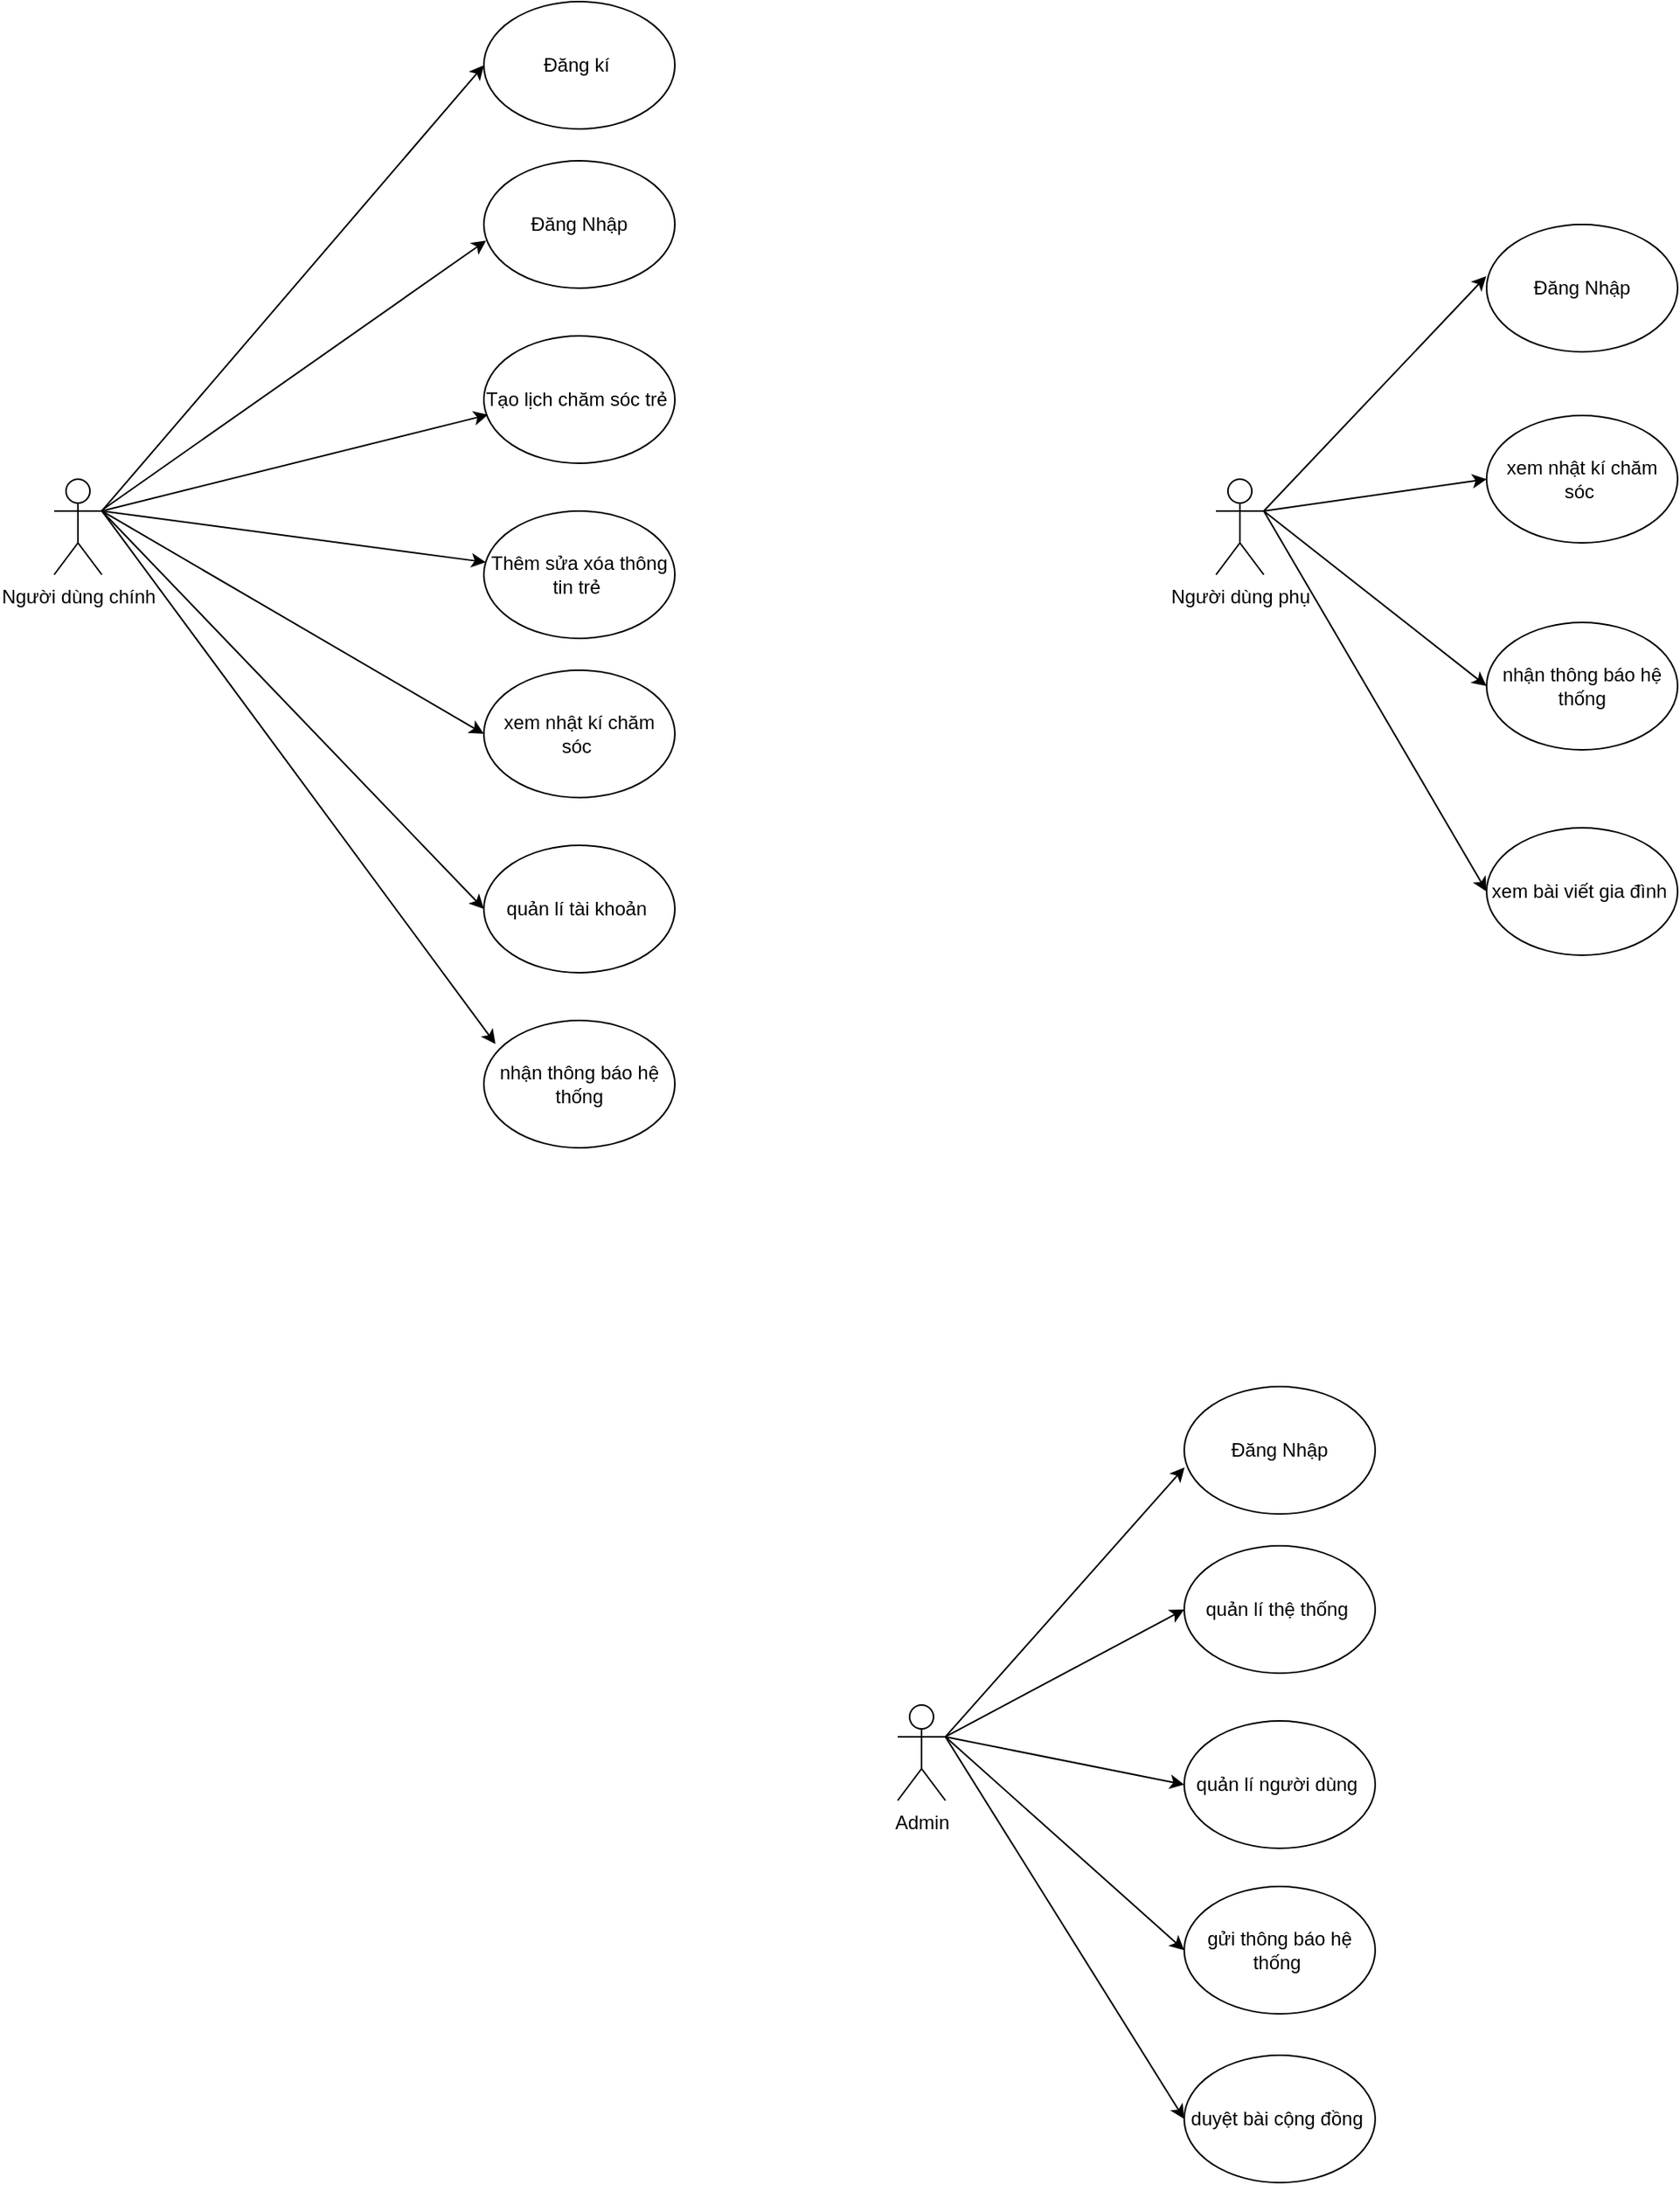 <mxfile version="28.0.6">
  <diagram name="Trang-1" id="gw1u0N_37EYKbAOxaqmh">
    <mxGraphModel dx="2505" dy="914" grid="1" gridSize="10" guides="1" tooltips="1" connect="1" arrows="1" fold="1" page="1" pageScale="1" pageWidth="827" pageHeight="1169" math="0" shadow="0">
      <root>
        <mxCell id="0" />
        <mxCell id="1" parent="0" />
        <mxCell id="aEer66lgYHJFHRynMX58-42" style="edgeStyle=orthogonalEdgeStyle;rounded=0;orthogonalLoop=1;jettySize=auto;html=1;entryX=0.5;entryY=0;entryDx=0;entryDy=0;" parent="1" edge="1">
          <mxGeometry relative="1" as="geometry">
            <mxPoint x="250" y="140" as="sourcePoint" />
          </mxGeometry>
        </mxCell>
        <mxCell id="aEer66lgYHJFHRynMX58-9" value="Đăng kí&amp;nbsp;" style="ellipse;whiteSpace=wrap;html=1;" parent="1" vertex="1">
          <mxGeometry x="-290" y="570" width="120" height="80" as="geometry" />
        </mxCell>
        <mxCell id="aEer66lgYHJFHRynMX58-10" value="Đăng Nhập" style="ellipse;whiteSpace=wrap;html=1;" parent="1" vertex="1">
          <mxGeometry x="-290" y="670" width="120" height="80" as="geometry" />
        </mxCell>
        <mxCell id="aEer66lgYHJFHRynMX58-11" value="Thêm sửa xóa thông tin trẻ&amp;nbsp;" style="ellipse;whiteSpace=wrap;html=1;" parent="1" vertex="1">
          <mxGeometry x="-290" y="890" width="120" height="80" as="geometry" />
        </mxCell>
        <mxCell id="aEer66lgYHJFHRynMX58-12" value="Tạo lịch chăm sóc trẻ&amp;nbsp;" style="ellipse;whiteSpace=wrap;html=1;" parent="1" vertex="1">
          <mxGeometry x="-290" y="780" width="120" height="80" as="geometry" />
        </mxCell>
        <mxCell id="aEer66lgYHJFHRynMX58-13" value="xem nhật kí chăm sóc&amp;nbsp;" style="ellipse;whiteSpace=wrap;html=1;" parent="1" vertex="1">
          <mxGeometry x="-290" y="990" width="120" height="80" as="geometry" />
        </mxCell>
        <mxCell id="aEer66lgYHJFHRynMX58-15" value="quản lí tài khoản&amp;nbsp;" style="ellipse;whiteSpace=wrap;html=1;" parent="1" vertex="1">
          <mxGeometry x="-290" y="1100" width="120" height="80" as="geometry" />
        </mxCell>
        <mxCell id="aEer66lgYHJFHRynMX58-18" value="nhận thông báo hệ thống" style="ellipse;whiteSpace=wrap;html=1;" parent="1" vertex="1">
          <mxGeometry x="-290" y="1210" width="120" height="80" as="geometry" />
        </mxCell>
        <mxCell id="8mxrQyfS8BzoQCw6CIlD-1" value="Người dùng chính" style="shape=umlActor;verticalLabelPosition=bottom;verticalAlign=top;html=1;outlineConnect=0;" parent="1" vertex="1">
          <mxGeometry x="-560" y="870" width="30" height="60" as="geometry" />
        </mxCell>
        <mxCell id="8mxrQyfS8BzoQCw6CIlD-11" value="Người dùng phụ" style="shape=umlActor;verticalLabelPosition=bottom;verticalAlign=top;html=1;outlineConnect=0;" parent="1" vertex="1">
          <mxGeometry x="170" y="870" width="30" height="60" as="geometry" />
        </mxCell>
        <mxCell id="8mxrQyfS8BzoQCw6CIlD-13" value="xem nhật kí chăm sóc&amp;nbsp;" style="ellipse;whiteSpace=wrap;html=1;" parent="1" vertex="1">
          <mxGeometry x="340" y="830" width="120" height="80" as="geometry" />
        </mxCell>
        <mxCell id="8mxrQyfS8BzoQCw6CIlD-14" value="nhận thông báo hệ thống" style="ellipse;whiteSpace=wrap;html=1;" parent="1" vertex="1">
          <mxGeometry x="340" y="960" width="120" height="80" as="geometry" />
        </mxCell>
        <mxCell id="8mxrQyfS8BzoQCw6CIlD-18" value="Admin" style="shape=umlActor;verticalLabelPosition=bottom;verticalAlign=top;html=1;outlineConnect=0;" parent="1" vertex="1">
          <mxGeometry x="-30" y="1640" width="30" height="60" as="geometry" />
        </mxCell>
        <mxCell id="8mxrQyfS8BzoQCw6CIlD-19" value="quản lí người dùng&amp;nbsp;" style="ellipse;whiteSpace=wrap;html=1;" parent="1" vertex="1">
          <mxGeometry x="150" y="1650" width="120" height="80" as="geometry" />
        </mxCell>
        <mxCell id="8mxrQyfS8BzoQCw6CIlD-20" value="gửi thông báo hệ thống&amp;nbsp;" style="ellipse;whiteSpace=wrap;html=1;" parent="1" vertex="1">
          <mxGeometry x="150" y="1754" width="120" height="80" as="geometry" />
        </mxCell>
        <mxCell id="8mxrQyfS8BzoQCw6CIlD-21" value="quản lí thệ thống&amp;nbsp;" style="ellipse;whiteSpace=wrap;html=1;" parent="1" vertex="1">
          <mxGeometry x="150" y="1540" width="120" height="80" as="geometry" />
        </mxCell>
        <mxCell id="8mxrQyfS8BzoQCw6CIlD-22" value="duyệt bài cộng đồng&amp;nbsp;" style="ellipse;whiteSpace=wrap;html=1;" parent="1" vertex="1">
          <mxGeometry x="150" y="1860" width="120" height="80" as="geometry" />
        </mxCell>
        <mxCell id="8mxrQyfS8BzoQCw6CIlD-23" value="Đăng Nhập" style="ellipse;whiteSpace=wrap;html=1;" parent="1" vertex="1">
          <mxGeometry x="150" y="1440" width="120" height="80" as="geometry" />
        </mxCell>
        <mxCell id="8mxrQyfS8BzoQCw6CIlD-24" value="Đăng Nhập" style="ellipse;whiteSpace=wrap;html=1;" parent="1" vertex="1">
          <mxGeometry x="340" y="710" width="120" height="80" as="geometry" />
        </mxCell>
        <mxCell id="r7rZkjK34tPAngQFPY5--1" value="xem bài viết gia đình&amp;nbsp;" style="ellipse;whiteSpace=wrap;html=1;" vertex="1" parent="1">
          <mxGeometry x="340" y="1089" width="120" height="80" as="geometry" />
        </mxCell>
        <mxCell id="r7rZkjK34tPAngQFPY5--3" value="" style="endArrow=classic;html=1;rounded=0;entryX=0.061;entryY=0.185;entryDx=0;entryDy=0;entryPerimeter=0;exitX=1;exitY=0.333;exitDx=0;exitDy=0;exitPerimeter=0;" edge="1" parent="1" source="8mxrQyfS8BzoQCw6CIlD-1" target="aEer66lgYHJFHRynMX58-18">
          <mxGeometry width="50" height="50" relative="1" as="geometry">
            <mxPoint x="-510" y="1040" as="sourcePoint" />
            <mxPoint x="-460" y="990" as="targetPoint" />
          </mxGeometry>
        </mxCell>
        <mxCell id="r7rZkjK34tPAngQFPY5--4" value="" style="endArrow=classic;html=1;rounded=0;entryX=0;entryY=0.5;entryDx=0;entryDy=0;exitX=1;exitY=0.333;exitDx=0;exitDy=0;exitPerimeter=0;" edge="1" parent="1" source="8mxrQyfS8BzoQCw6CIlD-1" target="aEer66lgYHJFHRynMX58-15">
          <mxGeometry width="50" height="50" relative="1" as="geometry">
            <mxPoint x="-430" y="1040" as="sourcePoint" />
            <mxPoint x="-173" y="1350" as="targetPoint" />
          </mxGeometry>
        </mxCell>
        <mxCell id="r7rZkjK34tPAngQFPY5--5" value="" style="endArrow=classic;html=1;rounded=0;exitX=1;exitY=0.333;exitDx=0;exitDy=0;exitPerimeter=0;" edge="1" parent="1" source="8mxrQyfS8BzoQCw6CIlD-1" target="aEer66lgYHJFHRynMX58-11">
          <mxGeometry width="50" height="50" relative="1" as="geometry">
            <mxPoint x="-520" y="890" as="sourcePoint" />
            <mxPoint x="187" y="1550" as="targetPoint" />
          </mxGeometry>
        </mxCell>
        <mxCell id="r7rZkjK34tPAngQFPY5--6" value="" style="endArrow=classic;html=1;rounded=0;exitX=1;exitY=0.333;exitDx=0;exitDy=0;exitPerimeter=0;entryX=0.022;entryY=0.619;entryDx=0;entryDy=0;entryPerimeter=0;" edge="1" parent="1" source="8mxrQyfS8BzoQCw6CIlD-1" target="aEer66lgYHJFHRynMX58-12">
          <mxGeometry width="50" height="50" relative="1" as="geometry">
            <mxPoint x="-370" y="910" as="sourcePoint" />
            <mxPoint x="-129" y="942" as="targetPoint" />
          </mxGeometry>
        </mxCell>
        <mxCell id="r7rZkjK34tPAngQFPY5--7" value="" style="endArrow=classic;html=1;rounded=0;exitX=1;exitY=0.333;exitDx=0;exitDy=0;exitPerimeter=0;entryX=0;entryY=0.5;entryDx=0;entryDy=0;" edge="1" parent="1" source="8mxrQyfS8BzoQCw6CIlD-1" target="aEer66lgYHJFHRynMX58-13">
          <mxGeometry width="50" height="50" relative="1" as="geometry">
            <mxPoint x="-380" y="900" as="sourcePoint" />
            <mxPoint x="-139" y="932" as="targetPoint" />
          </mxGeometry>
        </mxCell>
        <mxCell id="r7rZkjK34tPAngQFPY5--8" value="" style="endArrow=classic;html=1;rounded=0;entryX=0.012;entryY=0.626;entryDx=0;entryDy=0;entryPerimeter=0;" edge="1" parent="1" source="8mxrQyfS8BzoQCw6CIlD-1" target="aEer66lgYHJFHRynMX58-10">
          <mxGeometry width="50" height="50" relative="1" as="geometry">
            <mxPoint x="-380" y="900" as="sourcePoint" />
            <mxPoint x="-139" y="932" as="targetPoint" />
          </mxGeometry>
        </mxCell>
        <mxCell id="r7rZkjK34tPAngQFPY5--9" value="" style="endArrow=classic;html=1;rounded=0;exitX=1;exitY=0.333;exitDx=0;exitDy=0;exitPerimeter=0;entryX=0;entryY=0.5;entryDx=0;entryDy=0;" edge="1" parent="1" source="8mxrQyfS8BzoQCw6CIlD-1" target="aEer66lgYHJFHRynMX58-9">
          <mxGeometry width="50" height="50" relative="1" as="geometry">
            <mxPoint x="-380" y="900" as="sourcePoint" />
            <mxPoint x="-139" y="932" as="targetPoint" />
          </mxGeometry>
        </mxCell>
        <mxCell id="r7rZkjK34tPAngQFPY5--10" value="" style="endArrow=classic;html=1;rounded=0;exitX=1;exitY=0.333;exitDx=0;exitDy=0;exitPerimeter=0;entryX=-0.002;entryY=0.406;entryDx=0;entryDy=0;entryPerimeter=0;" edge="1" parent="1" source="8mxrQyfS8BzoQCw6CIlD-11" target="8mxrQyfS8BzoQCw6CIlD-24">
          <mxGeometry width="50" height="50" relative="1" as="geometry">
            <mxPoint x="270" y="830" as="sourcePoint" />
            <mxPoint x="511" y="862" as="targetPoint" />
          </mxGeometry>
        </mxCell>
        <mxCell id="r7rZkjK34tPAngQFPY5--11" value="" style="endArrow=classic;html=1;rounded=0;exitX=1;exitY=0.333;exitDx=0;exitDy=0;exitPerimeter=0;entryX=0;entryY=0.5;entryDx=0;entryDy=0;" edge="1" parent="1" source="8mxrQyfS8BzoQCw6CIlD-11" target="8mxrQyfS8BzoQCw6CIlD-13">
          <mxGeometry width="50" height="50" relative="1" as="geometry">
            <mxPoint x="460" y="850" as="sourcePoint" />
            <mxPoint x="701" y="882" as="targetPoint" />
          </mxGeometry>
        </mxCell>
        <mxCell id="r7rZkjK34tPAngQFPY5--12" value="" style="endArrow=classic;html=1;rounded=0;exitX=1;exitY=0.333;exitDx=0;exitDy=0;exitPerimeter=0;entryX=0;entryY=0.5;entryDx=0;entryDy=0;" edge="1" parent="1" source="8mxrQyfS8BzoQCw6CIlD-11" target="8mxrQyfS8BzoQCw6CIlD-14">
          <mxGeometry width="50" height="50" relative="1" as="geometry">
            <mxPoint x="370" y="1010" as="sourcePoint" />
            <mxPoint x="611" y="1042" as="targetPoint" />
          </mxGeometry>
        </mxCell>
        <mxCell id="r7rZkjK34tPAngQFPY5--13" value="" style="endArrow=classic;html=1;rounded=0;exitX=1;exitY=0.333;exitDx=0;exitDy=0;exitPerimeter=0;entryX=0;entryY=0.5;entryDx=0;entryDy=0;" edge="1" parent="1" source="8mxrQyfS8BzoQCw6CIlD-11" target="r7rZkjK34tPAngQFPY5--1">
          <mxGeometry width="50" height="50" relative="1" as="geometry">
            <mxPoint x="370" y="1140" as="sourcePoint" />
            <mxPoint x="611" y="1172" as="targetPoint" />
          </mxGeometry>
        </mxCell>
        <mxCell id="r7rZkjK34tPAngQFPY5--14" value="" style="endArrow=classic;html=1;rounded=0;exitX=1;exitY=0.333;exitDx=0;exitDy=0;exitPerimeter=0;entryX=0.002;entryY=0.634;entryDx=0;entryDy=0;entryPerimeter=0;" edge="1" parent="1" source="8mxrQyfS8BzoQCw6CIlD-18" target="8mxrQyfS8BzoQCw6CIlD-23">
          <mxGeometry width="50" height="50" relative="1" as="geometry">
            <mxPoint x="110" y="1560" as="sourcePoint" />
            <mxPoint x="351" y="1592" as="targetPoint" />
          </mxGeometry>
        </mxCell>
        <mxCell id="r7rZkjK34tPAngQFPY5--15" value="" style="endArrow=classic;html=1;rounded=0;exitX=1;exitY=0.333;exitDx=0;exitDy=0;exitPerimeter=0;entryX=0;entryY=0.5;entryDx=0;entryDy=0;" edge="1" parent="1" source="8mxrQyfS8BzoQCw6CIlD-18" target="8mxrQyfS8BzoQCw6CIlD-21">
          <mxGeometry width="50" height="50" relative="1" as="geometry">
            <mxPoint x="60" y="1740" as="sourcePoint" />
            <mxPoint x="301" y="1772" as="targetPoint" />
          </mxGeometry>
        </mxCell>
        <mxCell id="r7rZkjK34tPAngQFPY5--16" value="" style="endArrow=classic;html=1;rounded=0;exitX=1;exitY=0.333;exitDx=0;exitDy=0;exitPerimeter=0;entryX=0;entryY=0.5;entryDx=0;entryDy=0;" edge="1" parent="1" source="8mxrQyfS8BzoQCw6CIlD-18" target="8mxrQyfS8BzoQCw6CIlD-19">
          <mxGeometry width="50" height="50" relative="1" as="geometry">
            <mxPoint x="70" y="1680" as="sourcePoint" />
            <mxPoint x="391" y="1712" as="targetPoint" />
          </mxGeometry>
        </mxCell>
        <mxCell id="r7rZkjK34tPAngQFPY5--17" value="" style="endArrow=classic;html=1;rounded=0;exitX=1;exitY=0.333;exitDx=0;exitDy=0;exitPerimeter=0;entryX=0;entryY=0.5;entryDx=0;entryDy=0;" edge="1" parent="1" source="8mxrQyfS8BzoQCw6CIlD-18" target="8mxrQyfS8BzoQCw6CIlD-20">
          <mxGeometry width="50" height="50" relative="1" as="geometry">
            <mxPoint x="-80" y="1910" as="sourcePoint" />
            <mxPoint x="161" y="1942" as="targetPoint" />
          </mxGeometry>
        </mxCell>
        <mxCell id="r7rZkjK34tPAngQFPY5--18" value="" style="endArrow=classic;html=1;rounded=0;exitX=1;exitY=0.333;exitDx=0;exitDy=0;exitPerimeter=0;entryX=0;entryY=0.5;entryDx=0;entryDy=0;" edge="1" parent="1" source="8mxrQyfS8BzoQCw6CIlD-18" target="8mxrQyfS8BzoQCw6CIlD-22">
          <mxGeometry width="50" height="50" relative="1" as="geometry">
            <mxPoint x="70" y="1920" as="sourcePoint" />
            <mxPoint x="311" y="1952" as="targetPoint" />
          </mxGeometry>
        </mxCell>
      </root>
    </mxGraphModel>
  </diagram>
</mxfile>
